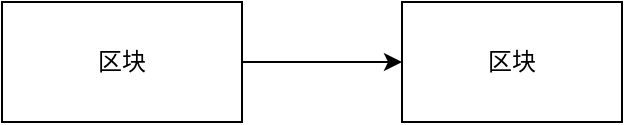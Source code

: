 <mxfile version="14.7.6" type="github">
  <diagram id="9Syi91soJP7kXuhai-Lp" name="Page-1">
    <mxGraphModel dx="1036" dy="575" grid="1" gridSize="10" guides="1" tooltips="1" connect="1" arrows="1" fold="1" page="1" pageScale="1" pageWidth="827" pageHeight="1169" math="0" shadow="0">
      <root>
        <mxCell id="0" />
        <mxCell id="1" parent="0" />
        <mxCell id="Co0ptf1hM5kubsSOM7J8-4" value="" style="edgeStyle=orthogonalEdgeStyle;rounded=0;orthogonalLoop=1;jettySize=auto;html=1;" edge="1" parent="1" source="Co0ptf1hM5kubsSOM7J8-1" target="Co0ptf1hM5kubsSOM7J8-3">
          <mxGeometry relative="1" as="geometry" />
        </mxCell>
        <mxCell id="Co0ptf1hM5kubsSOM7J8-1" value="区块" style="rounded=0;whiteSpace=wrap;html=1;" vertex="1" parent="1">
          <mxGeometry x="60" y="280" width="120" height="60" as="geometry" />
        </mxCell>
        <mxCell id="Co0ptf1hM5kubsSOM7J8-3" value="区块" style="rounded=0;whiteSpace=wrap;html=1;" vertex="1" parent="1">
          <mxGeometry x="260" y="280" width="110" height="60" as="geometry" />
        </mxCell>
      </root>
    </mxGraphModel>
  </diagram>
</mxfile>
